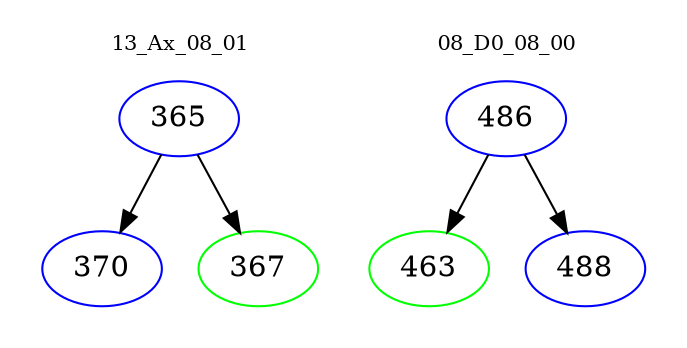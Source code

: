 digraph{
subgraph cluster_0 {
color = white
label = "13_Ax_08_01";
fontsize=10;
T0_365 [label="365", color="blue"]
T0_365 -> T0_370 [color="black"]
T0_370 [label="370", color="blue"]
T0_365 -> T0_367 [color="black"]
T0_367 [label="367", color="green"]
}
subgraph cluster_1 {
color = white
label = "08_D0_08_00";
fontsize=10;
T1_486 [label="486", color="blue"]
T1_486 -> T1_463 [color="black"]
T1_463 [label="463", color="green"]
T1_486 -> T1_488 [color="black"]
T1_488 [label="488", color="blue"]
}
}
